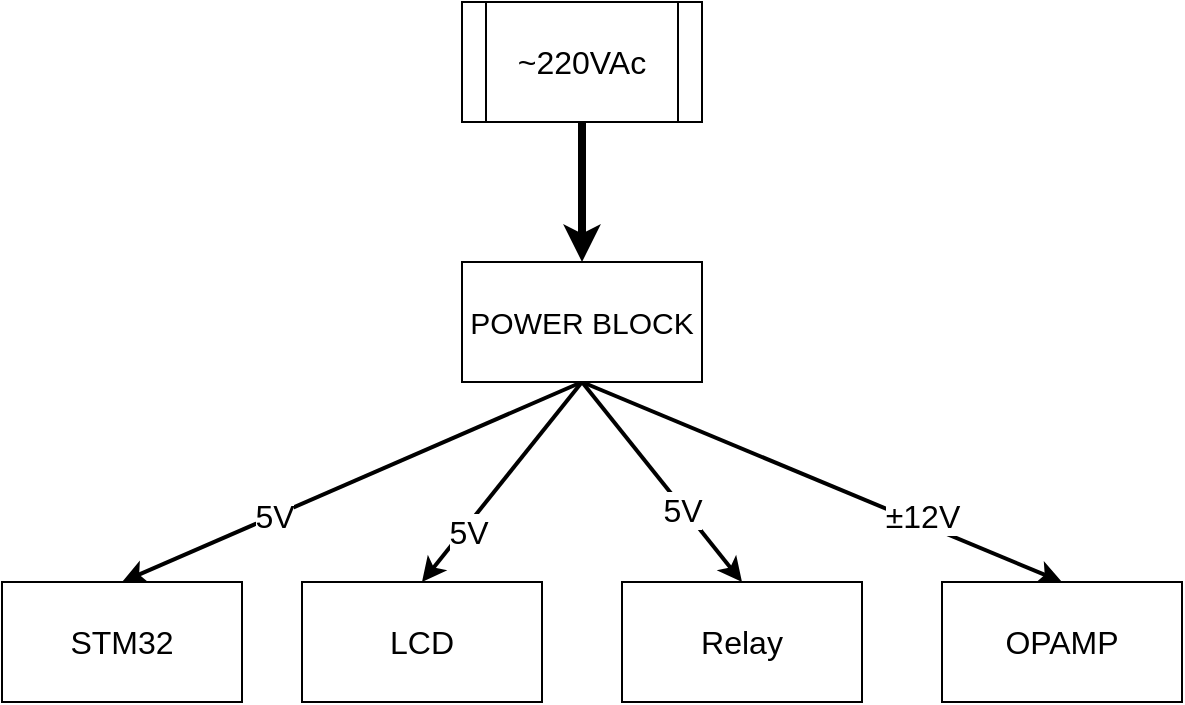 <mxfile>
    <diagram id="Y3Hs6kknWXduVFaUdfIe" name="Page-1">
        <mxGraphModel dx="421" dy="543" grid="1" gridSize="10" guides="1" tooltips="1" connect="1" arrows="1" fold="1" page="1" pageScale="1" pageWidth="1200" pageHeight="1600" math="0" shadow="0">
            <root>
                <mxCell id="0"/>
                <mxCell id="1" parent="0"/>
                <mxCell id="8" style="edgeStyle=none;html=1;exitX=0.5;exitY=1;exitDx=0;exitDy=0;entryX=0.5;entryY=0;entryDx=0;entryDy=0;fontSize=16;strokeWidth=4;rounded=0;" edge="1" parent="1" source="2" target="3">
                    <mxGeometry relative="1" as="geometry"/>
                </mxCell>
                <mxCell id="2" value="&lt;font style=&quot;font-size: 16px;&quot;&gt;~220VAc&lt;/font&gt;" style="shape=process;whiteSpace=wrap;html=1;backgroundOutline=1;rounded=0;" vertex="1" parent="1">
                    <mxGeometry x="280" y="110" width="120" height="60" as="geometry"/>
                </mxCell>
                <mxCell id="9" style="edgeStyle=none;html=1;exitX=0.5;exitY=1;exitDx=0;exitDy=0;entryX=0.5;entryY=0;entryDx=0;entryDy=0;strokeWidth=2;fontSize=16;rounded=0;" edge="1" parent="1" source="3" target="4">
                    <mxGeometry relative="1" as="geometry"/>
                </mxCell>
                <mxCell id="13" value="5V" style="edgeLabel;html=1;align=center;verticalAlign=middle;resizable=0;points=[];fontSize=16;rounded=0;" vertex="1" connectable="0" parent="9">
                    <mxGeometry x="0.339" relative="1" as="geometry">
                        <mxPoint as="offset"/>
                    </mxGeometry>
                </mxCell>
                <mxCell id="10" style="edgeStyle=none;html=1;exitX=0.5;exitY=1;exitDx=0;exitDy=0;entryX=0.5;entryY=0;entryDx=0;entryDy=0;strokeWidth=2;fontSize=16;rounded=0;" edge="1" parent="1" source="3" target="5">
                    <mxGeometry relative="1" as="geometry"/>
                </mxCell>
                <mxCell id="14" value="5V" style="edgeLabel;html=1;align=center;verticalAlign=middle;resizable=0;points=[];fontSize=16;rounded=0;" vertex="1" connectable="0" parent="10">
                    <mxGeometry x="0.459" y="2" relative="1" as="geometry">
                        <mxPoint as="offset"/>
                    </mxGeometry>
                </mxCell>
                <mxCell id="11" style="edgeStyle=none;html=1;exitX=0.5;exitY=1;exitDx=0;exitDy=0;entryX=0.5;entryY=0;entryDx=0;entryDy=0;strokeWidth=2;fontSize=16;rounded=0;" edge="1" parent="1" source="3" target="6">
                    <mxGeometry relative="1" as="geometry"/>
                </mxCell>
                <mxCell id="15" value="5V" style="edgeLabel;html=1;align=center;verticalAlign=middle;resizable=0;points=[];fontSize=16;rounded=0;" vertex="1" connectable="0" parent="11">
                    <mxGeometry x="0.268" y="-1" relative="1" as="geometry">
                        <mxPoint as="offset"/>
                    </mxGeometry>
                </mxCell>
                <mxCell id="12" style="edgeStyle=none;html=1;exitX=0.5;exitY=1;exitDx=0;exitDy=0;entryX=0.5;entryY=0;entryDx=0;entryDy=0;strokeWidth=2;fontSize=16;rounded=0;" edge="1" parent="1" source="3" target="7">
                    <mxGeometry relative="1" as="geometry"/>
                </mxCell>
                <mxCell id="16" value="±12V" style="edgeLabel;html=1;align=center;verticalAlign=middle;resizable=0;points=[];fontSize=16;rounded=0;" vertex="1" connectable="0" parent="12">
                    <mxGeometry x="0.402" y="4" relative="1" as="geometry">
                        <mxPoint as="offset"/>
                    </mxGeometry>
                </mxCell>
                <mxCell id="3" value="&lt;font style=&quot;font-size: 15px;&quot;&gt;POWER BLOCK&lt;/font&gt;" style="whiteSpace=wrap;html=1;rounded=0;" vertex="1" parent="1">
                    <mxGeometry x="280" y="240" width="120" height="60" as="geometry"/>
                </mxCell>
                <mxCell id="4" value="STM32" style="rounded=0;whiteSpace=wrap;html=1;fontSize=16;" vertex="1" parent="1">
                    <mxGeometry x="50" y="400" width="120" height="60" as="geometry"/>
                </mxCell>
                <mxCell id="5" value="LCD" style="rounded=0;whiteSpace=wrap;html=1;fontSize=16;" vertex="1" parent="1">
                    <mxGeometry x="200" y="400" width="120" height="60" as="geometry"/>
                </mxCell>
                <mxCell id="6" value="Relay" style="rounded=0;whiteSpace=wrap;html=1;fontSize=16;" vertex="1" parent="1">
                    <mxGeometry x="360" y="400" width="120" height="60" as="geometry"/>
                </mxCell>
                <mxCell id="7" value="OPAMP" style="rounded=0;whiteSpace=wrap;html=1;fontSize=16;" vertex="1" parent="1">
                    <mxGeometry x="520" y="400" width="120" height="60" as="geometry"/>
                </mxCell>
            </root>
        </mxGraphModel>
    </diagram>
</mxfile>